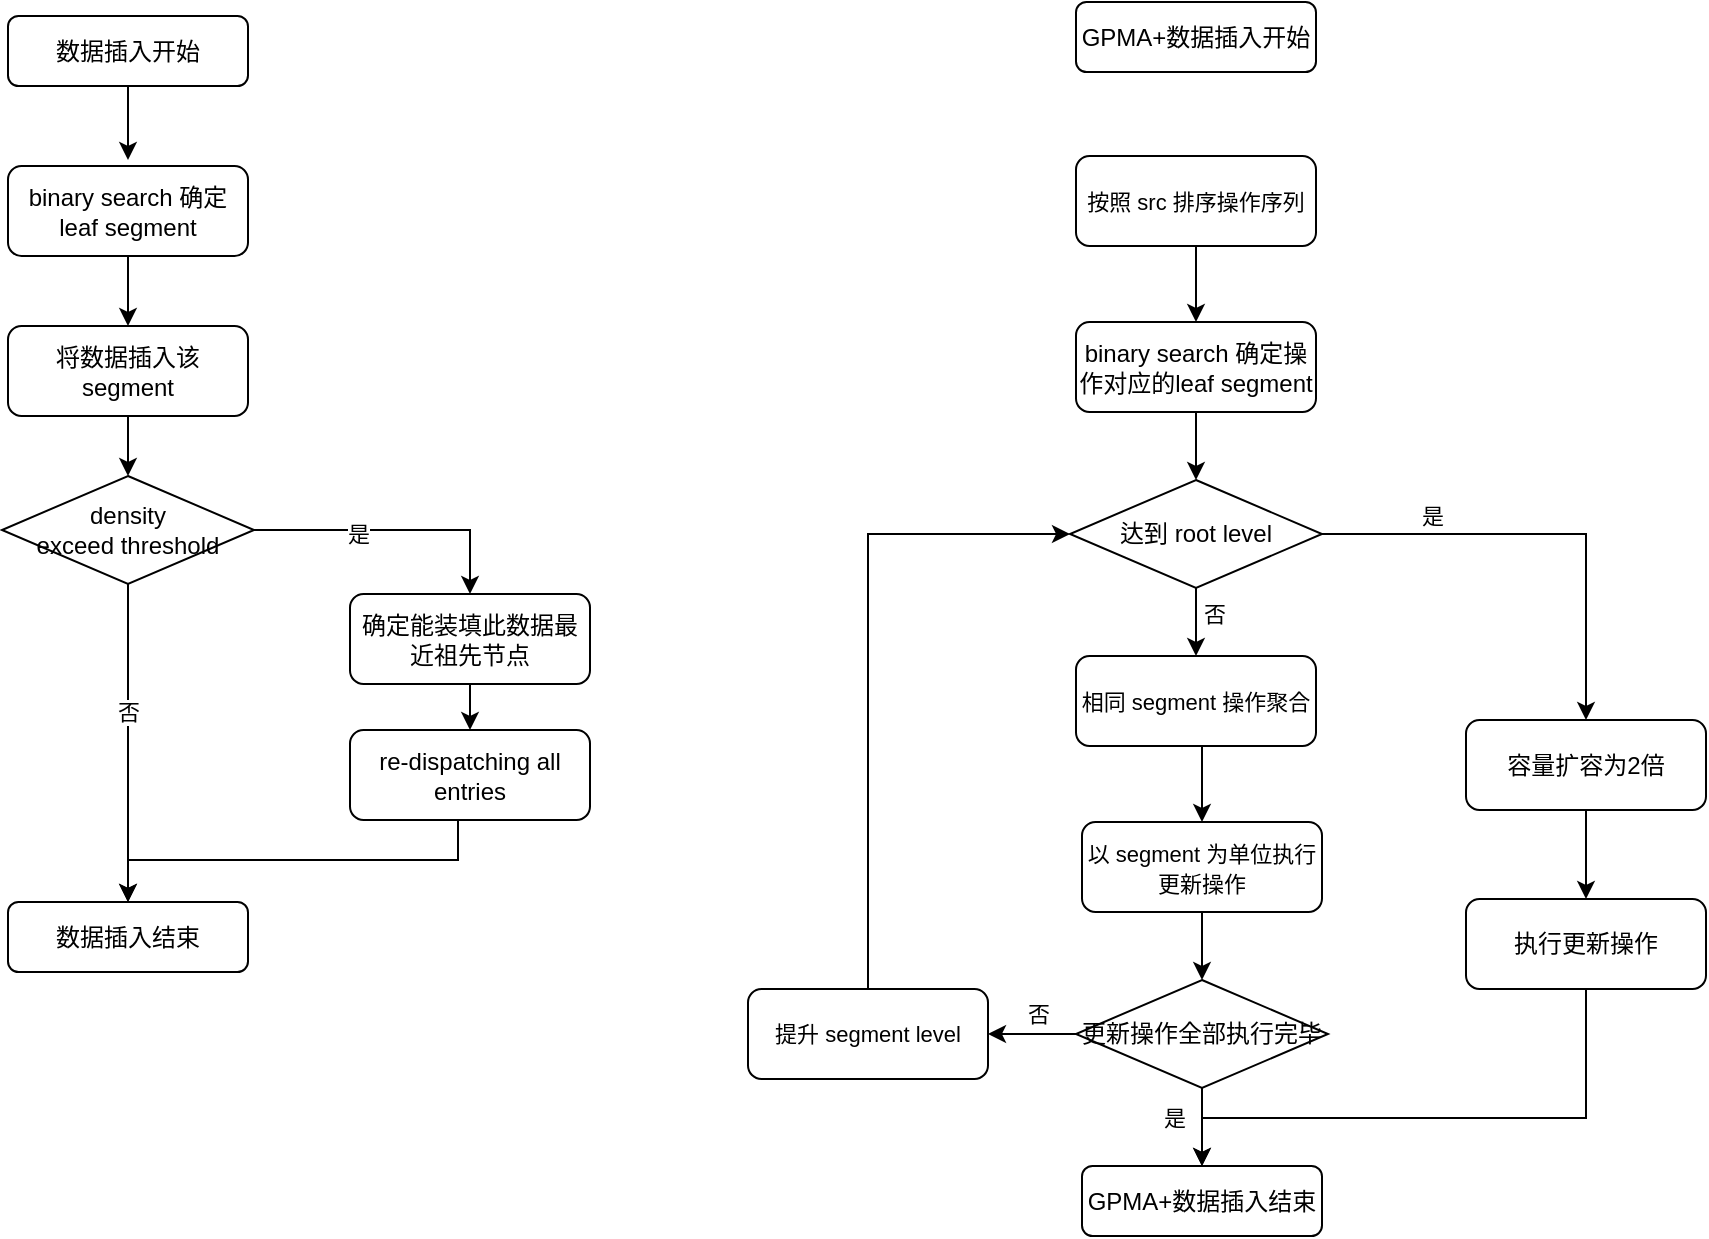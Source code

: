 <mxfile version="25.0.3">
  <diagram name="第 1 页" id="fgaVSeHE9Litf6Hn5mGs">
    <mxGraphModel dx="1055" dy="581" grid="0" gridSize="10" guides="1" tooltips="1" connect="1" arrows="1" fold="1" page="0" pageScale="1" pageWidth="827" pageHeight="1169" math="0" shadow="0">
      <root>
        <mxCell id="0" />
        <mxCell id="1" parent="0" />
        <mxCell id="PNklFPPIlNWVBMlZkYEe-2" style="edgeStyle=orthogonalEdgeStyle;rounded=0;orthogonalLoop=1;jettySize=auto;html=1;exitX=0.5;exitY=1;exitDx=0;exitDy=0;" parent="1" source="PNklFPPIlNWVBMlZkYEe-1" edge="1">
          <mxGeometry relative="1" as="geometry">
            <mxPoint x="395" y="131" as="targetPoint" />
          </mxGeometry>
        </mxCell>
        <mxCell id="PNklFPPIlNWVBMlZkYEe-1" value="数据插入开始" style="rounded=1;whiteSpace=wrap;html=1;" parent="1" vertex="1">
          <mxGeometry x="335" y="59" width="120" height="35" as="geometry" />
        </mxCell>
        <mxCell id="PNklFPPIlNWVBMlZkYEe-11" style="edgeStyle=orthogonalEdgeStyle;rounded=0;orthogonalLoop=1;jettySize=auto;html=1;exitX=0.5;exitY=1;exitDx=0;exitDy=0;entryX=0.5;entryY=0;entryDx=0;entryDy=0;" parent="1" source="PNklFPPIlNWVBMlZkYEe-4" target="PNklFPPIlNWVBMlZkYEe-5" edge="1">
          <mxGeometry relative="1" as="geometry" />
        </mxCell>
        <mxCell id="PNklFPPIlNWVBMlZkYEe-4" value="&lt;div&gt;binary search 确定 leaf segment&lt;/div&gt;" style="rounded=1;whiteSpace=wrap;html=1;" parent="1" vertex="1">
          <mxGeometry x="335" y="134" width="120" height="45" as="geometry" />
        </mxCell>
        <mxCell id="PNklFPPIlNWVBMlZkYEe-12" style="edgeStyle=orthogonalEdgeStyle;rounded=0;orthogonalLoop=1;jettySize=auto;html=1;exitX=0.5;exitY=1;exitDx=0;exitDy=0;entryX=0.5;entryY=0;entryDx=0;entryDy=0;" parent="1" source="PNklFPPIlNWVBMlZkYEe-5" target="PNklFPPIlNWVBMlZkYEe-6" edge="1">
          <mxGeometry relative="1" as="geometry" />
        </mxCell>
        <mxCell id="PNklFPPIlNWVBMlZkYEe-5" value="&lt;div&gt;将数据插入该 segment&lt;/div&gt;" style="rounded=1;whiteSpace=wrap;html=1;" parent="1" vertex="1">
          <mxGeometry x="335" y="214" width="120" height="45" as="geometry" />
        </mxCell>
        <mxCell id="PNklFPPIlNWVBMlZkYEe-9" style="edgeStyle=orthogonalEdgeStyle;rounded=0;orthogonalLoop=1;jettySize=auto;html=1;exitX=0.5;exitY=1;exitDx=0;exitDy=0;entryX=0.5;entryY=0;entryDx=0;entryDy=0;" parent="1" source="PNklFPPIlNWVBMlZkYEe-6" target="PNklFPPIlNWVBMlZkYEe-7" edge="1">
          <mxGeometry relative="1" as="geometry" />
        </mxCell>
        <mxCell id="PNklFPPIlNWVBMlZkYEe-10" value="否" style="edgeLabel;html=1;align=center;verticalAlign=middle;resizable=0;points=[];" parent="PNklFPPIlNWVBMlZkYEe-9" vertex="1" connectable="0">
          <mxGeometry x="-0.2" relative="1" as="geometry">
            <mxPoint as="offset" />
          </mxGeometry>
        </mxCell>
        <mxCell id="PNklFPPIlNWVBMlZkYEe-15" style="edgeStyle=orthogonalEdgeStyle;rounded=0;orthogonalLoop=1;jettySize=auto;html=1;exitX=1;exitY=0.5;exitDx=0;exitDy=0;entryX=0.5;entryY=0;entryDx=0;entryDy=0;" parent="1" source="PNklFPPIlNWVBMlZkYEe-6" target="PNklFPPIlNWVBMlZkYEe-13" edge="1">
          <mxGeometry relative="1" as="geometry" />
        </mxCell>
        <mxCell id="PNklFPPIlNWVBMlZkYEe-16" value="是" style="edgeLabel;html=1;align=center;verticalAlign=middle;resizable=0;points=[];" parent="PNklFPPIlNWVBMlZkYEe-15" vertex="1" connectable="0">
          <mxGeometry x="-0.254" y="-2" relative="1" as="geometry">
            <mxPoint as="offset" />
          </mxGeometry>
        </mxCell>
        <mxCell id="PNklFPPIlNWVBMlZkYEe-6" value="density exceed&amp;nbsp;threshold" style="rhombus;whiteSpace=wrap;html=1;" parent="1" vertex="1">
          <mxGeometry x="332" y="289" width="126" height="54" as="geometry" />
        </mxCell>
        <mxCell id="PNklFPPIlNWVBMlZkYEe-7" value="数据插入结束" style="rounded=1;whiteSpace=wrap;html=1;" parent="1" vertex="1">
          <mxGeometry x="335" y="502" width="120" height="35" as="geometry" />
        </mxCell>
        <mxCell id="PNklFPPIlNWVBMlZkYEe-17" style="edgeStyle=orthogonalEdgeStyle;rounded=0;orthogonalLoop=1;jettySize=auto;html=1;exitX=0.5;exitY=1;exitDx=0;exitDy=0;entryX=0.5;entryY=0;entryDx=0;entryDy=0;" parent="1" source="PNklFPPIlNWVBMlZkYEe-13" target="PNklFPPIlNWVBMlZkYEe-14" edge="1">
          <mxGeometry relative="1" as="geometry" />
        </mxCell>
        <mxCell id="PNklFPPIlNWVBMlZkYEe-13" value="确定能装填此数据最近祖先节点" style="rounded=1;whiteSpace=wrap;html=1;" parent="1" vertex="1">
          <mxGeometry x="506" y="348" width="120" height="45" as="geometry" />
        </mxCell>
        <mxCell id="PNklFPPIlNWVBMlZkYEe-18" style="edgeStyle=orthogonalEdgeStyle;rounded=0;orthogonalLoop=1;jettySize=auto;html=1;exitX=0.5;exitY=1;exitDx=0;exitDy=0;entryX=0.5;entryY=0;entryDx=0;entryDy=0;" parent="1" source="PNklFPPIlNWVBMlZkYEe-14" target="PNklFPPIlNWVBMlZkYEe-7" edge="1">
          <mxGeometry relative="1" as="geometry">
            <Array as="points">
              <mxPoint x="560" y="481" />
              <mxPoint x="395" y="481" />
            </Array>
          </mxGeometry>
        </mxCell>
        <mxCell id="PNklFPPIlNWVBMlZkYEe-14" value="re-dispatching all entries" style="rounded=1;whiteSpace=wrap;html=1;" parent="1" vertex="1">
          <mxGeometry x="506" y="416" width="120" height="45" as="geometry" />
        </mxCell>
        <mxCell id="c5wy4oK5wnKC_lZ5C2_y-1" value="GPMA+数据插入开始" style="rounded=1;whiteSpace=wrap;html=1;" vertex="1" parent="1">
          <mxGeometry x="869" y="52" width="120" height="35" as="geometry" />
        </mxCell>
        <mxCell id="c5wy4oK5wnKC_lZ5C2_y-21" style="edgeStyle=orthogonalEdgeStyle;rounded=0;orthogonalLoop=1;jettySize=auto;html=1;exitX=0.5;exitY=1;exitDx=0;exitDy=0;entryX=0.5;entryY=0;entryDx=0;entryDy=0;" edge="1" parent="1" source="c5wy4oK5wnKC_lZ5C2_y-3" target="c5wy4oK5wnKC_lZ5C2_y-4">
          <mxGeometry relative="1" as="geometry" />
        </mxCell>
        <mxCell id="c5wy4oK5wnKC_lZ5C2_y-3" value="&lt;div&gt;&lt;font style=&quot;font-size: 11px;&quot;&gt;按照 src 排序操作序列&lt;/font&gt;&lt;/div&gt;" style="rounded=1;whiteSpace=wrap;html=1;" vertex="1" parent="1">
          <mxGeometry x="869" y="129" width="120" height="45" as="geometry" />
        </mxCell>
        <mxCell id="c5wy4oK5wnKC_lZ5C2_y-22" style="edgeStyle=orthogonalEdgeStyle;rounded=0;orthogonalLoop=1;jettySize=auto;html=1;exitX=0.5;exitY=1;exitDx=0;exitDy=0;" edge="1" parent="1" source="c5wy4oK5wnKC_lZ5C2_y-4" target="c5wy4oK5wnKC_lZ5C2_y-6">
          <mxGeometry relative="1" as="geometry" />
        </mxCell>
        <mxCell id="c5wy4oK5wnKC_lZ5C2_y-4" value="binary search 确定操作对应的leaf segment" style="rounded=1;whiteSpace=wrap;html=1;" vertex="1" parent="1">
          <mxGeometry x="869" y="212" width="120" height="45" as="geometry" />
        </mxCell>
        <mxCell id="c5wy4oK5wnKC_lZ5C2_y-19" style="edgeStyle=orthogonalEdgeStyle;rounded=0;orthogonalLoop=1;jettySize=auto;html=1;exitX=1;exitY=0.5;exitDx=0;exitDy=0;entryX=0.5;entryY=0;entryDx=0;entryDy=0;" edge="1" parent="1" source="c5wy4oK5wnKC_lZ5C2_y-6" target="c5wy4oK5wnKC_lZ5C2_y-17">
          <mxGeometry relative="1" as="geometry" />
        </mxCell>
        <mxCell id="c5wy4oK5wnKC_lZ5C2_y-27" value="是" style="edgeLabel;html=1;align=center;verticalAlign=middle;resizable=0;points=[];" vertex="1" connectable="0" parent="c5wy4oK5wnKC_lZ5C2_y-19">
          <mxGeometry x="-0.431" y="-1" relative="1" as="geometry">
            <mxPoint x="-9" y="-10" as="offset" />
          </mxGeometry>
        </mxCell>
        <mxCell id="c5wy4oK5wnKC_lZ5C2_y-23" style="edgeStyle=orthogonalEdgeStyle;rounded=0;orthogonalLoop=1;jettySize=auto;html=1;exitX=0.5;exitY=1;exitDx=0;exitDy=0;entryX=0.5;entryY=0;entryDx=0;entryDy=0;" edge="1" parent="1" source="c5wy4oK5wnKC_lZ5C2_y-6" target="c5wy4oK5wnKC_lZ5C2_y-7">
          <mxGeometry relative="1" as="geometry" />
        </mxCell>
        <mxCell id="c5wy4oK5wnKC_lZ5C2_y-28" value="否" style="edgeLabel;html=1;align=center;verticalAlign=middle;resizable=0;points=[];" vertex="1" connectable="0" parent="c5wy4oK5wnKC_lZ5C2_y-23">
          <mxGeometry x="-0.294" y="1" relative="1" as="geometry">
            <mxPoint x="8" y="1" as="offset" />
          </mxGeometry>
        </mxCell>
        <mxCell id="c5wy4oK5wnKC_lZ5C2_y-6" value="达到 root level" style="rhombus;whiteSpace=wrap;html=1;" vertex="1" parent="1">
          <mxGeometry x="866" y="291" width="126" height="54" as="geometry" />
        </mxCell>
        <mxCell id="c5wy4oK5wnKC_lZ5C2_y-24" style="edgeStyle=orthogonalEdgeStyle;rounded=0;orthogonalLoop=1;jettySize=auto;html=1;exitX=0.5;exitY=1;exitDx=0;exitDy=0;entryX=0.5;entryY=0;entryDx=0;entryDy=0;" edge="1" parent="1" source="c5wy4oK5wnKC_lZ5C2_y-7" target="c5wy4oK5wnKC_lZ5C2_y-8">
          <mxGeometry relative="1" as="geometry" />
        </mxCell>
        <mxCell id="c5wy4oK5wnKC_lZ5C2_y-7" value="&lt;div&gt;&lt;font style=&quot;font-size: 11px;&quot;&gt;相同 segment 操作聚合&lt;/font&gt;&lt;/div&gt;" style="rounded=1;whiteSpace=wrap;html=1;" vertex="1" parent="1">
          <mxGeometry x="869" y="379" width="120" height="45" as="geometry" />
        </mxCell>
        <mxCell id="c5wy4oK5wnKC_lZ5C2_y-26" style="edgeStyle=orthogonalEdgeStyle;rounded=0;orthogonalLoop=1;jettySize=auto;html=1;exitX=0.5;exitY=1;exitDx=0;exitDy=0;entryX=0.5;entryY=0;entryDx=0;entryDy=0;" edge="1" parent="1" source="c5wy4oK5wnKC_lZ5C2_y-8" target="c5wy4oK5wnKC_lZ5C2_y-11">
          <mxGeometry relative="1" as="geometry" />
        </mxCell>
        <mxCell id="c5wy4oK5wnKC_lZ5C2_y-8" value="&lt;div&gt;&lt;font style=&quot;font-size: 11px;&quot;&gt;以 segment 为单位执行更新操作&lt;/font&gt;&lt;/div&gt;" style="rounded=1;whiteSpace=wrap;html=1;" vertex="1" parent="1">
          <mxGeometry x="872" y="462" width="120" height="45" as="geometry" />
        </mxCell>
        <mxCell id="c5wy4oK5wnKC_lZ5C2_y-16" style="edgeStyle=orthogonalEdgeStyle;rounded=0;orthogonalLoop=1;jettySize=auto;html=1;exitX=0.5;exitY=0;exitDx=0;exitDy=0;entryX=0;entryY=0.5;entryDx=0;entryDy=0;" edge="1" parent="1" source="c5wy4oK5wnKC_lZ5C2_y-9" target="c5wy4oK5wnKC_lZ5C2_y-6">
          <mxGeometry relative="1" as="geometry" />
        </mxCell>
        <mxCell id="c5wy4oK5wnKC_lZ5C2_y-9" value="&lt;div&gt;&lt;font style=&quot;font-size: 11px;&quot;&gt;提升 segment level&lt;/font&gt;&lt;/div&gt;" style="rounded=1;whiteSpace=wrap;html=1;" vertex="1" parent="1">
          <mxGeometry x="705" y="545.5" width="120" height="45" as="geometry" />
        </mxCell>
        <mxCell id="c5wy4oK5wnKC_lZ5C2_y-14" style="edgeStyle=orthogonalEdgeStyle;rounded=0;orthogonalLoop=1;jettySize=auto;html=1;exitX=0.5;exitY=1;exitDx=0;exitDy=0;entryX=0.5;entryY=0;entryDx=0;entryDy=0;" edge="1" parent="1" source="c5wy4oK5wnKC_lZ5C2_y-11" target="c5wy4oK5wnKC_lZ5C2_y-13">
          <mxGeometry relative="1" as="geometry" />
        </mxCell>
        <mxCell id="c5wy4oK5wnKC_lZ5C2_y-29" value="是" style="edgeLabel;html=1;align=center;verticalAlign=middle;resizable=0;points=[];" vertex="1" connectable="0" parent="c5wy4oK5wnKC_lZ5C2_y-14">
          <mxGeometry x="-0.538" relative="1" as="geometry">
            <mxPoint x="-14" y="6" as="offset" />
          </mxGeometry>
        </mxCell>
        <mxCell id="c5wy4oK5wnKC_lZ5C2_y-15" style="edgeStyle=orthogonalEdgeStyle;rounded=0;orthogonalLoop=1;jettySize=auto;html=1;exitX=0;exitY=0.5;exitDx=0;exitDy=0;entryX=1;entryY=0.5;entryDx=0;entryDy=0;" edge="1" parent="1" source="c5wy4oK5wnKC_lZ5C2_y-11" target="c5wy4oK5wnKC_lZ5C2_y-9">
          <mxGeometry relative="1" as="geometry" />
        </mxCell>
        <mxCell id="c5wy4oK5wnKC_lZ5C2_y-30" value="否" style="edgeLabel;html=1;align=center;verticalAlign=middle;resizable=0;points=[];" vertex="1" connectable="0" parent="c5wy4oK5wnKC_lZ5C2_y-15">
          <mxGeometry x="-0.182" y="-2" relative="1" as="geometry">
            <mxPoint x="-1" y="-8" as="offset" />
          </mxGeometry>
        </mxCell>
        <mxCell id="c5wy4oK5wnKC_lZ5C2_y-11" value="更新操作全部执行完毕" style="rhombus;whiteSpace=wrap;html=1;" vertex="1" parent="1">
          <mxGeometry x="869" y="541" width="126" height="54" as="geometry" />
        </mxCell>
        <mxCell id="c5wy4oK5wnKC_lZ5C2_y-13" value="GPMA+数据插入结束" style="rounded=1;whiteSpace=wrap;html=1;" vertex="1" parent="1">
          <mxGeometry x="872" y="634" width="120" height="35" as="geometry" />
        </mxCell>
        <mxCell id="c5wy4oK5wnKC_lZ5C2_y-25" style="edgeStyle=orthogonalEdgeStyle;rounded=0;orthogonalLoop=1;jettySize=auto;html=1;exitX=0.5;exitY=1;exitDx=0;exitDy=0;entryX=0.5;entryY=0;entryDx=0;entryDy=0;" edge="1" parent="1" source="c5wy4oK5wnKC_lZ5C2_y-17" target="c5wy4oK5wnKC_lZ5C2_y-18">
          <mxGeometry relative="1" as="geometry" />
        </mxCell>
        <mxCell id="c5wy4oK5wnKC_lZ5C2_y-17" value="容量扩容为2倍" style="rounded=1;whiteSpace=wrap;html=1;" vertex="1" parent="1">
          <mxGeometry x="1064" y="411" width="120" height="45" as="geometry" />
        </mxCell>
        <mxCell id="c5wy4oK5wnKC_lZ5C2_y-20" style="edgeStyle=orthogonalEdgeStyle;rounded=0;orthogonalLoop=1;jettySize=auto;html=1;exitX=0.5;exitY=1;exitDx=0;exitDy=0;entryX=0.5;entryY=0;entryDx=0;entryDy=0;" edge="1" parent="1" source="c5wy4oK5wnKC_lZ5C2_y-18" target="c5wy4oK5wnKC_lZ5C2_y-13">
          <mxGeometry relative="1" as="geometry">
            <Array as="points">
              <mxPoint x="1124" y="610" />
              <mxPoint x="932" y="610" />
            </Array>
          </mxGeometry>
        </mxCell>
        <mxCell id="c5wy4oK5wnKC_lZ5C2_y-18" value="执行更新操作" style="rounded=1;whiteSpace=wrap;html=1;" vertex="1" parent="1">
          <mxGeometry x="1064" y="500.5" width="120" height="45" as="geometry" />
        </mxCell>
      </root>
    </mxGraphModel>
  </diagram>
</mxfile>
